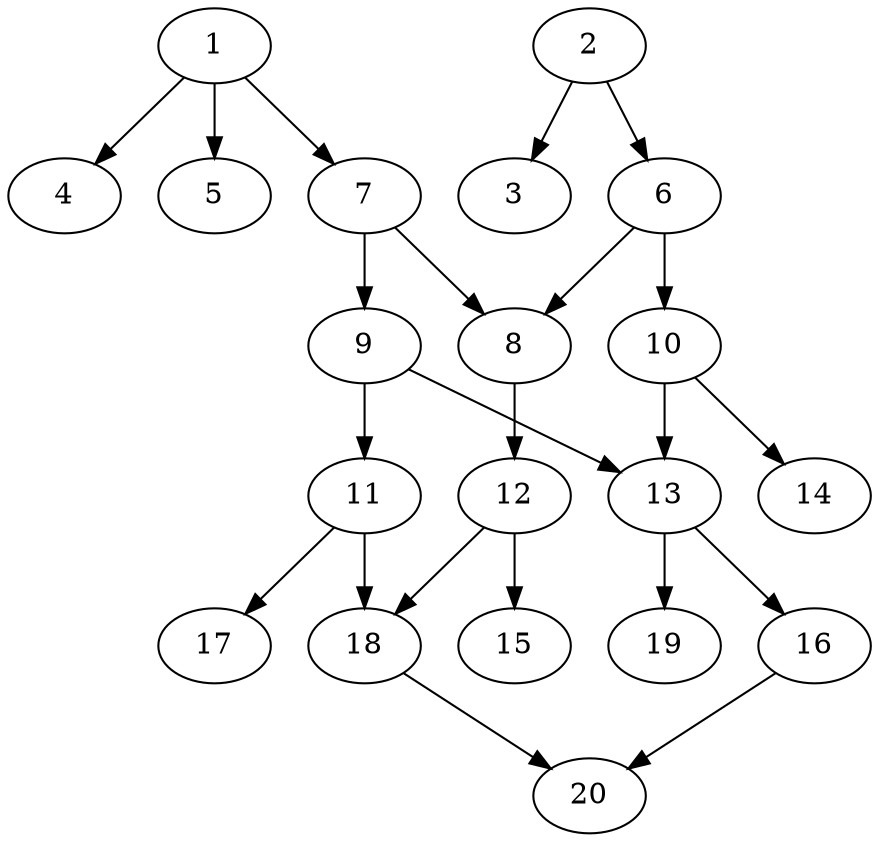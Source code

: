// DAG automatically generated by daggen at Sat Jul 27 15:37:47 2019
// ./daggen --dot -n 20 --ccr 0.5 --fat 0.5 --regular 0.5 --density 0.4 --mindata 5242880 --maxdata 52428800 
digraph G {
  1 [size="14645248", alpha="0.05", expect_size="7322624"] 
  1 -> 4 [size ="7322624"]
  1 -> 5 [size ="7322624"]
  1 -> 7 [size ="7322624"]
  2 [size="66717696", alpha="0.02", expect_size="33358848"] 
  2 -> 3 [size ="33358848"]
  2 -> 6 [size ="33358848"]
  3 [size="16060416", alpha="0.15", expect_size="8030208"] 
  4 [size="33040384", alpha="0.03", expect_size="16520192"] 
  5 [size="92981248", alpha="0.13", expect_size="46490624"] 
  6 [size="13199360", alpha="0.20", expect_size="6599680"] 
  6 -> 8 [size ="6599680"]
  6 -> 10 [size ="6599680"]
  7 [size="81369088", alpha="0.08", expect_size="40684544"] 
  7 -> 8 [size ="40684544"]
  7 -> 9 [size ="40684544"]
  8 [size="38770688", alpha="0.17", expect_size="19385344"] 
  8 -> 12 [size ="19385344"]
  9 [size="19298304", alpha="0.14", expect_size="9649152"] 
  9 -> 11 [size ="9649152"]
  9 -> 13 [size ="9649152"]
  10 [size="57081856", alpha="0.09", expect_size="28540928"] 
  10 -> 13 [size ="28540928"]
  10 -> 14 [size ="28540928"]
  11 [size="81098752", alpha="0.11", expect_size="40549376"] 
  11 -> 17 [size ="40549376"]
  11 -> 18 [size ="40549376"]
  12 [size="103223296", alpha="0.02", expect_size="51611648"] 
  12 -> 15 [size ="51611648"]
  12 -> 18 [size ="51611648"]
  13 [size="17039360", alpha="0.16", expect_size="8519680"] 
  13 -> 16 [size ="8519680"]
  13 -> 19 [size ="8519680"]
  14 [size="85751808", alpha="0.09", expect_size="42875904"] 
  15 [size="99561472", alpha="0.19", expect_size="49780736"] 
  16 [size="64454656", alpha="0.13", expect_size="32227328"] 
  16 -> 20 [size ="32227328"]
  17 [size="63666176", alpha="0.01", expect_size="31833088"] 
  18 [size="100491264", alpha="0.03", expect_size="50245632"] 
  18 -> 20 [size ="50245632"]
  19 [size="87535616", alpha="0.09", expect_size="43767808"] 
  20 [size="59027456", alpha="0.06", expect_size="29513728"] 
}
